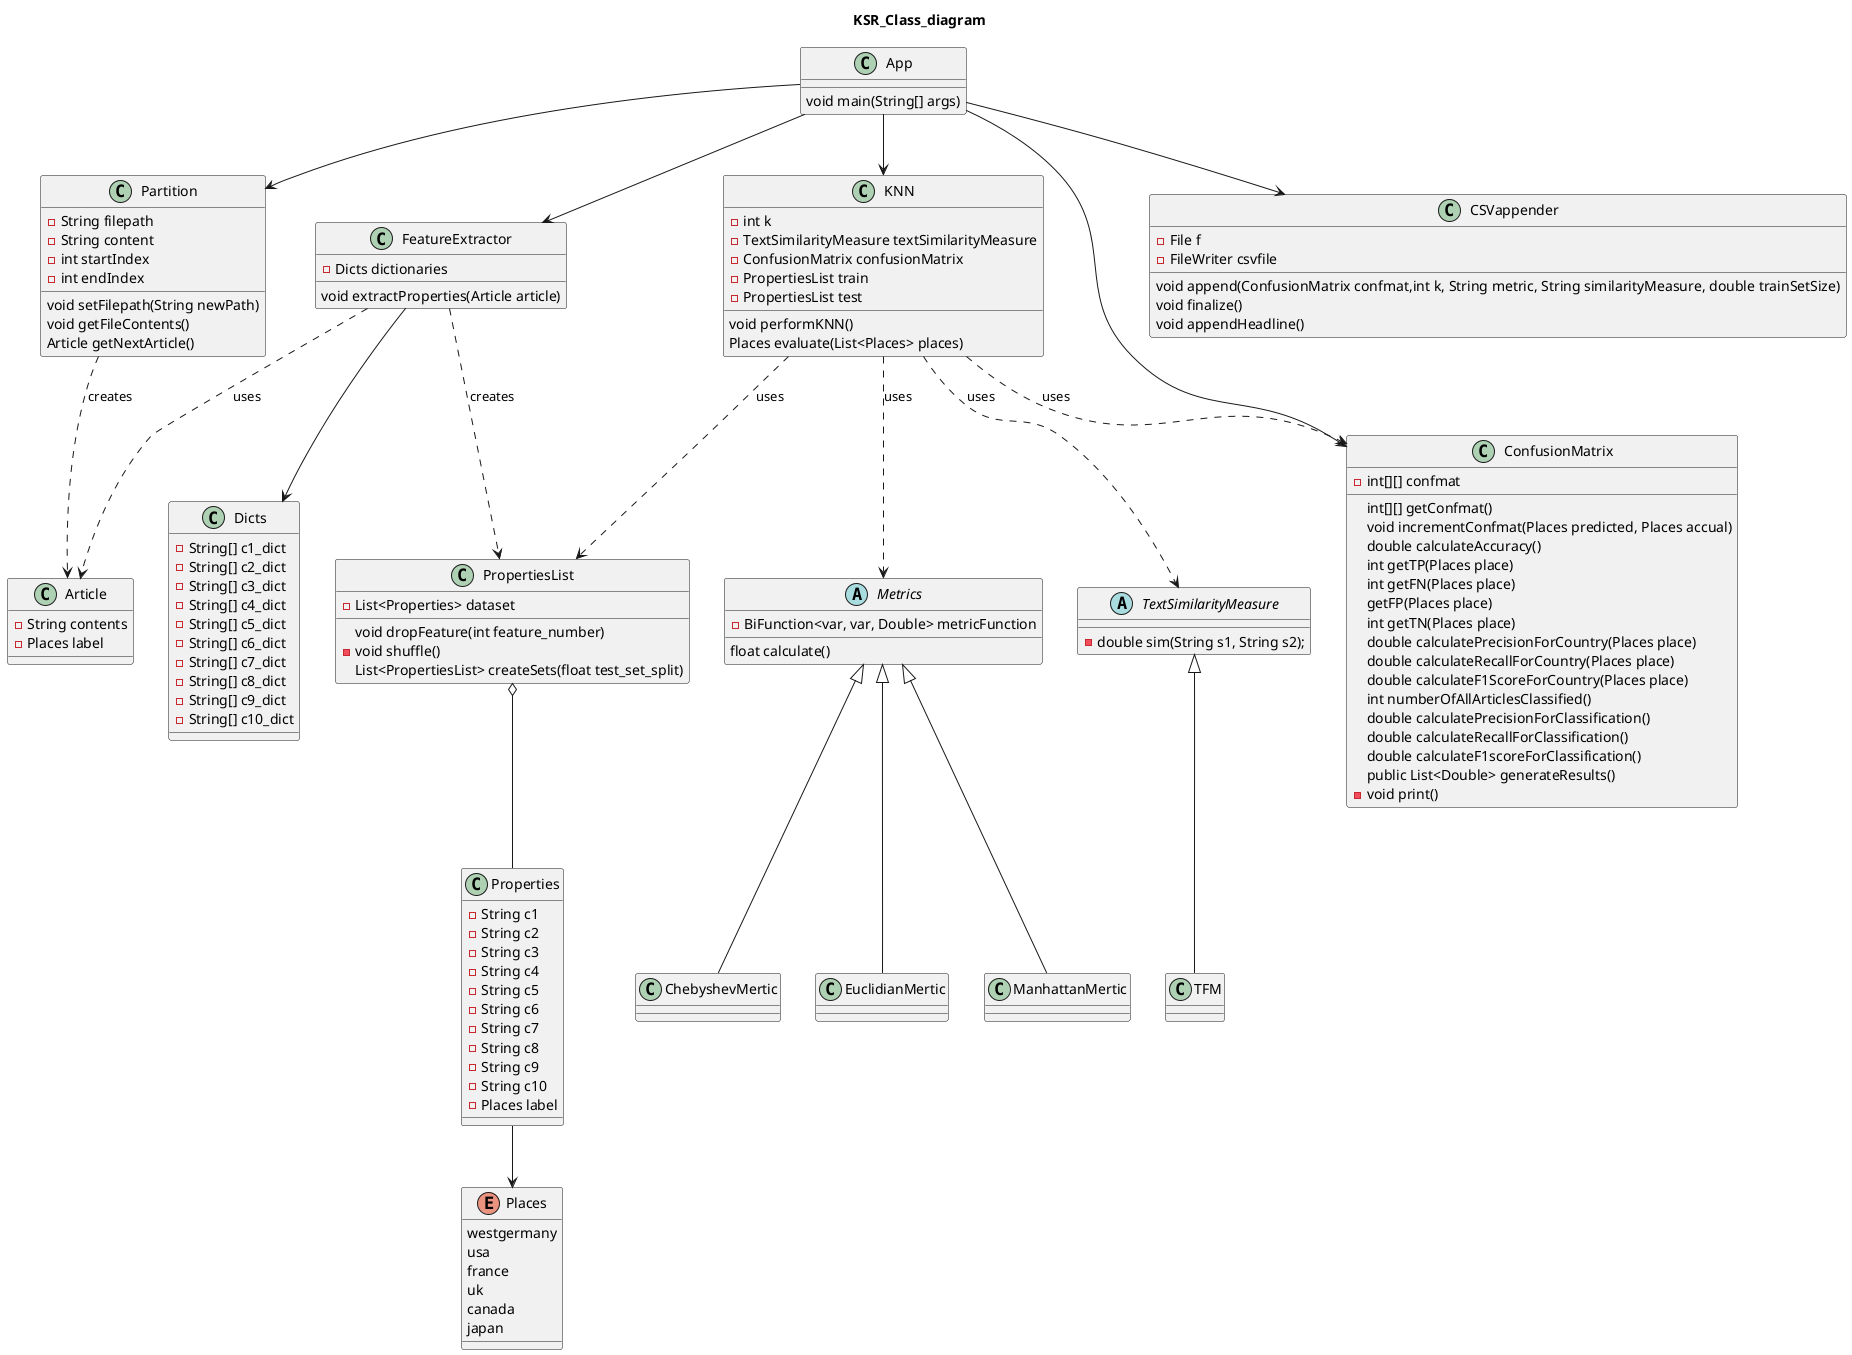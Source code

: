 @startuml
title KSR_Class_diagram
class Partition{
    - String filepath
    - String content
    - int startIndex
    - int endIndex
    void setFilepath(String newPath)
    void getFileContents()
    Article getNextArticle()
}

class Article{
    - String contents
    - Places label
}

enum Places{
    westgermany
    usa
    france
    uk
    canada
    japan
}

class Dicts{
    - String[] c1_dict
    - String[] c2_dict
    - String[] c3_dict
    - String[] c4_dict
    - String[] c5_dict
    - String[] c6_dict
    - String[] c7_dict
    - String[] c8_dict
    - String[] c9_dict
    - String[] c10_dict
}

class Properties{
    - String c1
    - String c2
    - String c3
    - String c4
    - String c5
    - String c6
    - String c7
    - String c8
    - String c9
    - String c10
    - Places label
}


class FeatureExtractor{
    - Dicts dictionaries
    void extractProperties(Article article)
}

class KNN{
    - int k
    - TextSimilarityMeasure textSimilarityMeasure
    - ConfusionMatrix confusionMatrix
    - PropertiesList train
    - PropertiesList test
    void performKNN()
    Places evaluate(List<Places> places)

}

class App{
    void main(String[] args)
}

class PropertiesList{
    - List<Properties> dataset
    void dropFeature(int feature_number)
    - void shuffle()
    List<PropertiesList> createSets(float test_set_split)
}


abstract Metrics{
    - BiFunction<var, var, Double> metricFunction
    float calculate()
}

class ChebyshevMertic{

}

class EuclidianMertic{

}

class ManhattanMertic{

}

abstract class TextSimilarityMeasure{
    - double sim(String s1, String s2);
}

class TFM{

}

class ConfusionMatrix{
    - int[][] confmat
    int[][] getConfmat()
    void incrementConfmat(Places predicted, Places accual)
    double calculateAccuracy()
    int getTP(Places place)
    int getFN(Places place)
    getFP(Places place)
    int getTN(Places place)
    double calculatePrecisionForCountry(Places place)
    double calculateRecallForCountry(Places place)
    double calculateF1ScoreForCountry(Places place)
    int numberOfAllArticlesClassified()
    double calculatePrecisionForClassification()
    double calculateRecallForClassification()
    double calculateF1scoreForClassification()
    public List<Double> generateResults()
    - void print()
}

class CSVappender{
    - File f
    - FileWriter csvfile
    void append(ConfusionMatrix confmat,int k, String metric, String similarityMeasure, double trainSetSize)
    void finalize()
    void appendHeadline()
}

TextSimilarityMeasure <|-- TFM
Metrics <|-- ManhattanMertic
Metrics <|-- ChebyshevMertic
Metrics <|-- EuclidianMertic

App --> Partition
App --> KNN
App --> FeatureExtractor
App --> ConfusionMatrix
App --> CSVappender
KNN ..> ConfusionMatrix : uses
PropertiesList o-- Properties
Properties --> Places
FeatureExtractor --> Dicts
FeatureExtractor ..> PropertiesList : creates
Partition ..> Article : creates
FeatureExtractor ..> Article : uses
KNN ..> Metrics : uses
KNN ..> TextSimilarityMeasure : uses
KNN ..> PropertiesList : uses